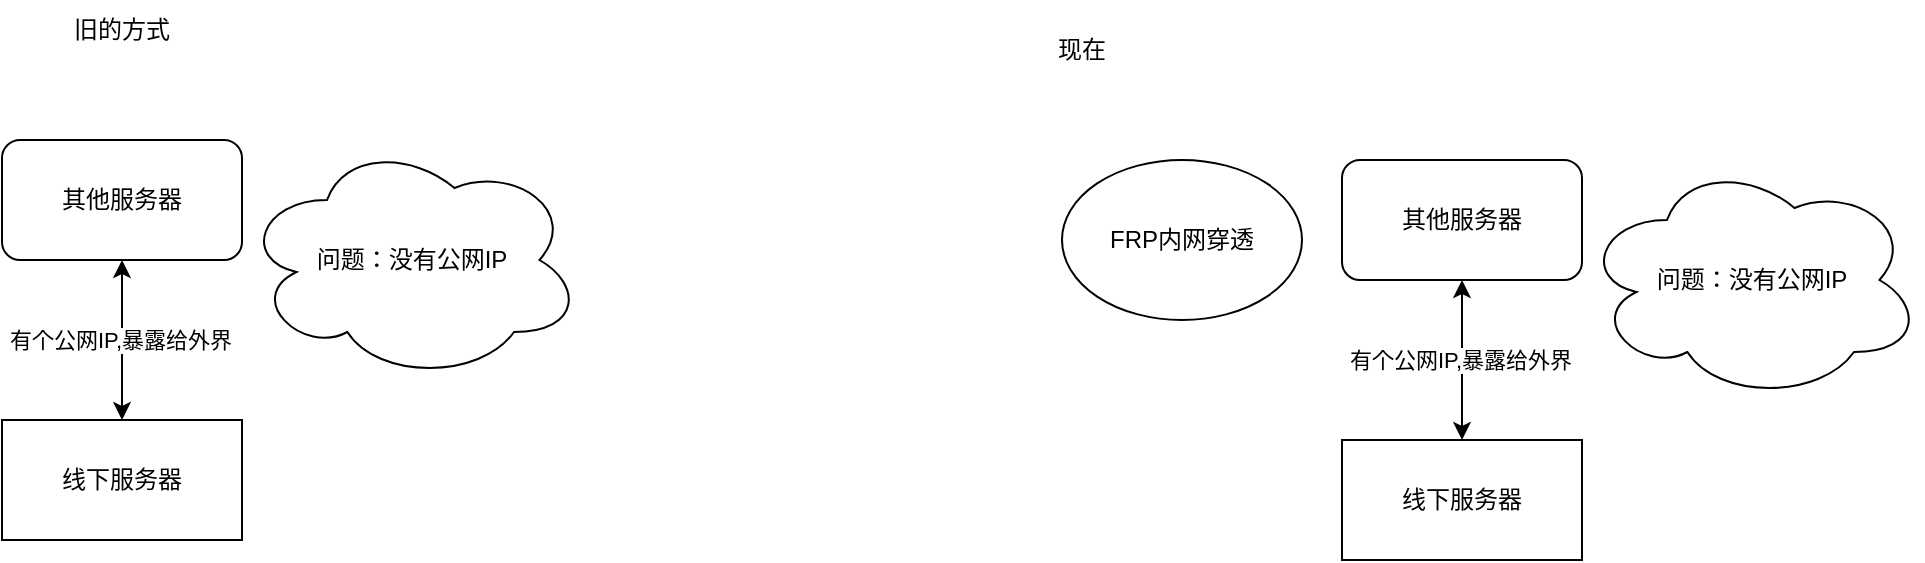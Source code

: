 <mxfile version="24.6.4" type="device">
  <diagram name="第 1 页" id="OeLa0W9looclCXniCgFI">
    <mxGraphModel dx="1173" dy="751" grid="1" gridSize="10" guides="1" tooltips="1" connect="1" arrows="1" fold="1" page="1" pageScale="1" pageWidth="1200" pageHeight="1920" math="0" shadow="0">
      <root>
        <mxCell id="0" />
        <mxCell id="1" parent="0" />
        <mxCell id="_BaUWGNDSbyDxU3h3WUr-1" value="线下服务器" style="rounded=0;whiteSpace=wrap;html=1;" vertex="1" parent="1">
          <mxGeometry x="210" y="290" width="120" height="60" as="geometry" />
        </mxCell>
        <mxCell id="_BaUWGNDSbyDxU3h3WUr-2" value="" style="endArrow=classic;startArrow=classic;html=1;rounded=0;exitX=0.5;exitY=0;exitDx=0;exitDy=0;entryX=0.5;entryY=1;entryDx=0;entryDy=0;" edge="1" parent="1" source="_BaUWGNDSbyDxU3h3WUr-1" target="_BaUWGNDSbyDxU3h3WUr-4">
          <mxGeometry width="50" height="50" relative="1" as="geometry">
            <mxPoint x="340" y="270" as="sourcePoint" />
            <mxPoint x="470" y="230" as="targetPoint" />
          </mxGeometry>
        </mxCell>
        <mxCell id="_BaUWGNDSbyDxU3h3WUr-3" value="有个公网IP,暴露给外界" style="edgeLabel;html=1;align=center;verticalAlign=middle;resizable=0;points=[];" vertex="1" connectable="0" parent="_BaUWGNDSbyDxU3h3WUr-2">
          <mxGeometry x="0.005" y="1" relative="1" as="geometry">
            <mxPoint as="offset" />
          </mxGeometry>
        </mxCell>
        <mxCell id="_BaUWGNDSbyDxU3h3WUr-4" value="其他服务器" style="rounded=1;whiteSpace=wrap;html=1;" vertex="1" parent="1">
          <mxGeometry x="210" y="150" width="120" height="60" as="geometry" />
        </mxCell>
        <mxCell id="_BaUWGNDSbyDxU3h3WUr-5" value="旧的方式" style="text;html=1;align=center;verticalAlign=middle;whiteSpace=wrap;rounded=0;" vertex="1" parent="1">
          <mxGeometry x="240" y="80" width="60" height="30" as="geometry" />
        </mxCell>
        <mxCell id="_BaUWGNDSbyDxU3h3WUr-6" value="问题：没有公网IP" style="ellipse;shape=cloud;whiteSpace=wrap;html=1;" vertex="1" parent="1">
          <mxGeometry x="330" y="150" width="170" height="120" as="geometry" />
        </mxCell>
        <mxCell id="_BaUWGNDSbyDxU3h3WUr-7" value="现在" style="text;html=1;align=center;verticalAlign=middle;whiteSpace=wrap;rounded=0;" vertex="1" parent="1">
          <mxGeometry x="720" y="90" width="60" height="30" as="geometry" />
        </mxCell>
        <mxCell id="_BaUWGNDSbyDxU3h3WUr-8" value="线下服务器" style="rounded=0;whiteSpace=wrap;html=1;" vertex="1" parent="1">
          <mxGeometry x="880" y="300" width="120" height="60" as="geometry" />
        </mxCell>
        <mxCell id="_BaUWGNDSbyDxU3h3WUr-9" value="" style="endArrow=classic;startArrow=classic;html=1;rounded=0;exitX=0.5;exitY=0;exitDx=0;exitDy=0;entryX=0.5;entryY=1;entryDx=0;entryDy=0;" edge="1" parent="1" source="_BaUWGNDSbyDxU3h3WUr-8" target="_BaUWGNDSbyDxU3h3WUr-11">
          <mxGeometry width="50" height="50" relative="1" as="geometry">
            <mxPoint x="1010" y="280" as="sourcePoint" />
            <mxPoint x="1140" y="240" as="targetPoint" />
          </mxGeometry>
        </mxCell>
        <mxCell id="_BaUWGNDSbyDxU3h3WUr-10" value="有个公网IP,暴露给外界" style="edgeLabel;html=1;align=center;verticalAlign=middle;resizable=0;points=[];" vertex="1" connectable="0" parent="_BaUWGNDSbyDxU3h3WUr-9">
          <mxGeometry x="0.005" y="1" relative="1" as="geometry">
            <mxPoint as="offset" />
          </mxGeometry>
        </mxCell>
        <mxCell id="_BaUWGNDSbyDxU3h3WUr-11" value="其他服务器" style="rounded=1;whiteSpace=wrap;html=1;" vertex="1" parent="1">
          <mxGeometry x="880" y="160" width="120" height="60" as="geometry" />
        </mxCell>
        <mxCell id="_BaUWGNDSbyDxU3h3WUr-12" value="问题：没有公网IP" style="ellipse;shape=cloud;whiteSpace=wrap;html=1;" vertex="1" parent="1">
          <mxGeometry x="1000" y="160" width="170" height="120" as="geometry" />
        </mxCell>
        <mxCell id="_BaUWGNDSbyDxU3h3WUr-13" value="FRP内网穿透" style="ellipse;whiteSpace=wrap;html=1;" vertex="1" parent="1">
          <mxGeometry x="740" y="160" width="120" height="80" as="geometry" />
        </mxCell>
      </root>
    </mxGraphModel>
  </diagram>
</mxfile>
